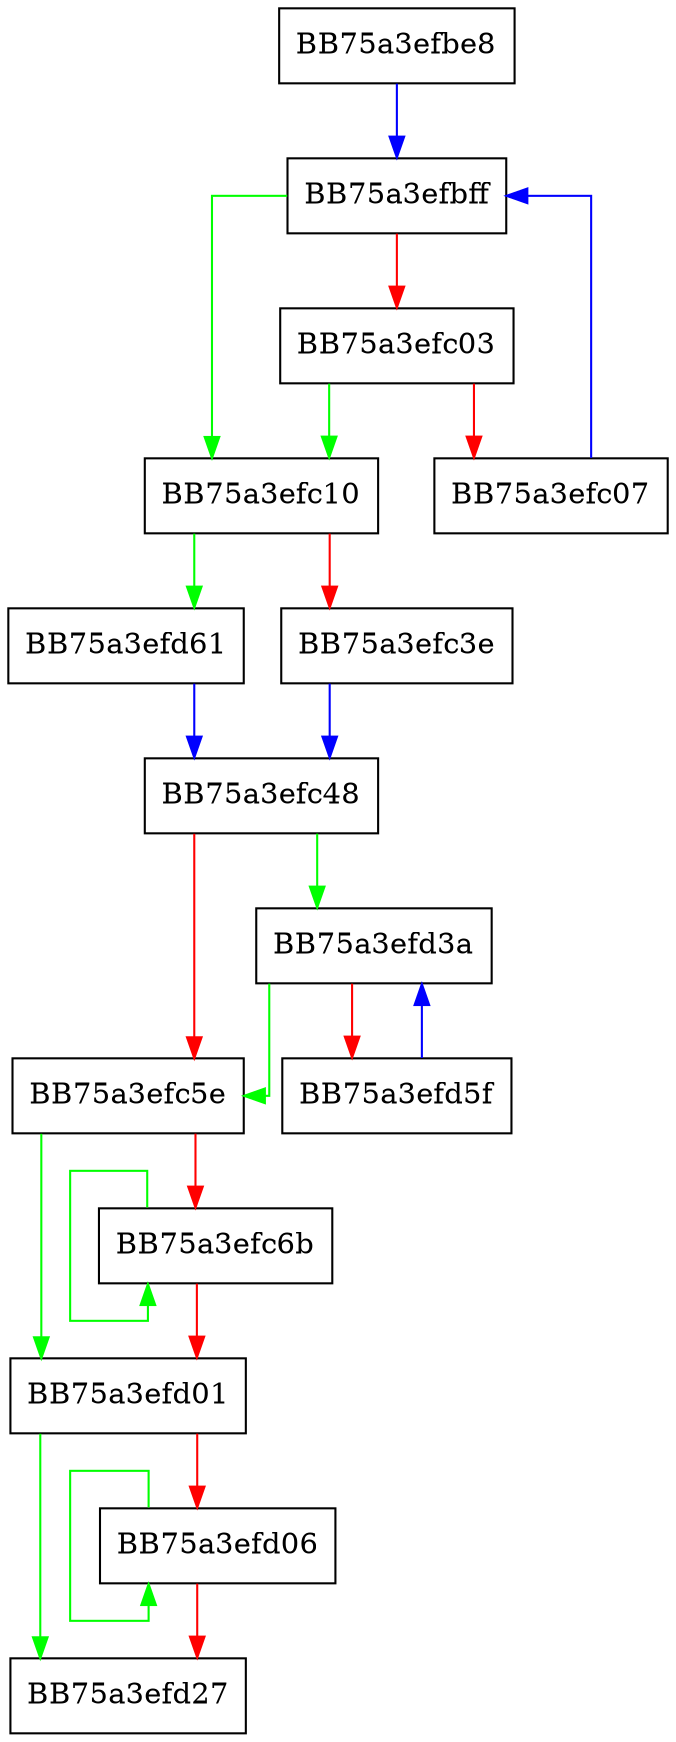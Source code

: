 digraph MpGetNameCRC {
  node [shape="box"];
  graph [splines=ortho];
  BB75a3efbe8 -> BB75a3efbff [color="blue"];
  BB75a3efbff -> BB75a3efc10 [color="green"];
  BB75a3efbff -> BB75a3efc03 [color="red"];
  BB75a3efc03 -> BB75a3efc10 [color="green"];
  BB75a3efc03 -> BB75a3efc07 [color="red"];
  BB75a3efc07 -> BB75a3efbff [color="blue"];
  BB75a3efc10 -> BB75a3efd61 [color="green"];
  BB75a3efc10 -> BB75a3efc3e [color="red"];
  BB75a3efc3e -> BB75a3efc48 [color="blue"];
  BB75a3efc48 -> BB75a3efd3a [color="green"];
  BB75a3efc48 -> BB75a3efc5e [color="red"];
  BB75a3efc5e -> BB75a3efd01 [color="green"];
  BB75a3efc5e -> BB75a3efc6b [color="red"];
  BB75a3efc6b -> BB75a3efc6b [color="green"];
  BB75a3efc6b -> BB75a3efd01 [color="red"];
  BB75a3efd01 -> BB75a3efd27 [color="green"];
  BB75a3efd01 -> BB75a3efd06 [color="red"];
  BB75a3efd06 -> BB75a3efd06 [color="green"];
  BB75a3efd06 -> BB75a3efd27 [color="red"];
  BB75a3efd3a -> BB75a3efc5e [color="green"];
  BB75a3efd3a -> BB75a3efd5f [color="red"];
  BB75a3efd5f -> BB75a3efd3a [color="blue"];
  BB75a3efd61 -> BB75a3efc48 [color="blue"];
}
